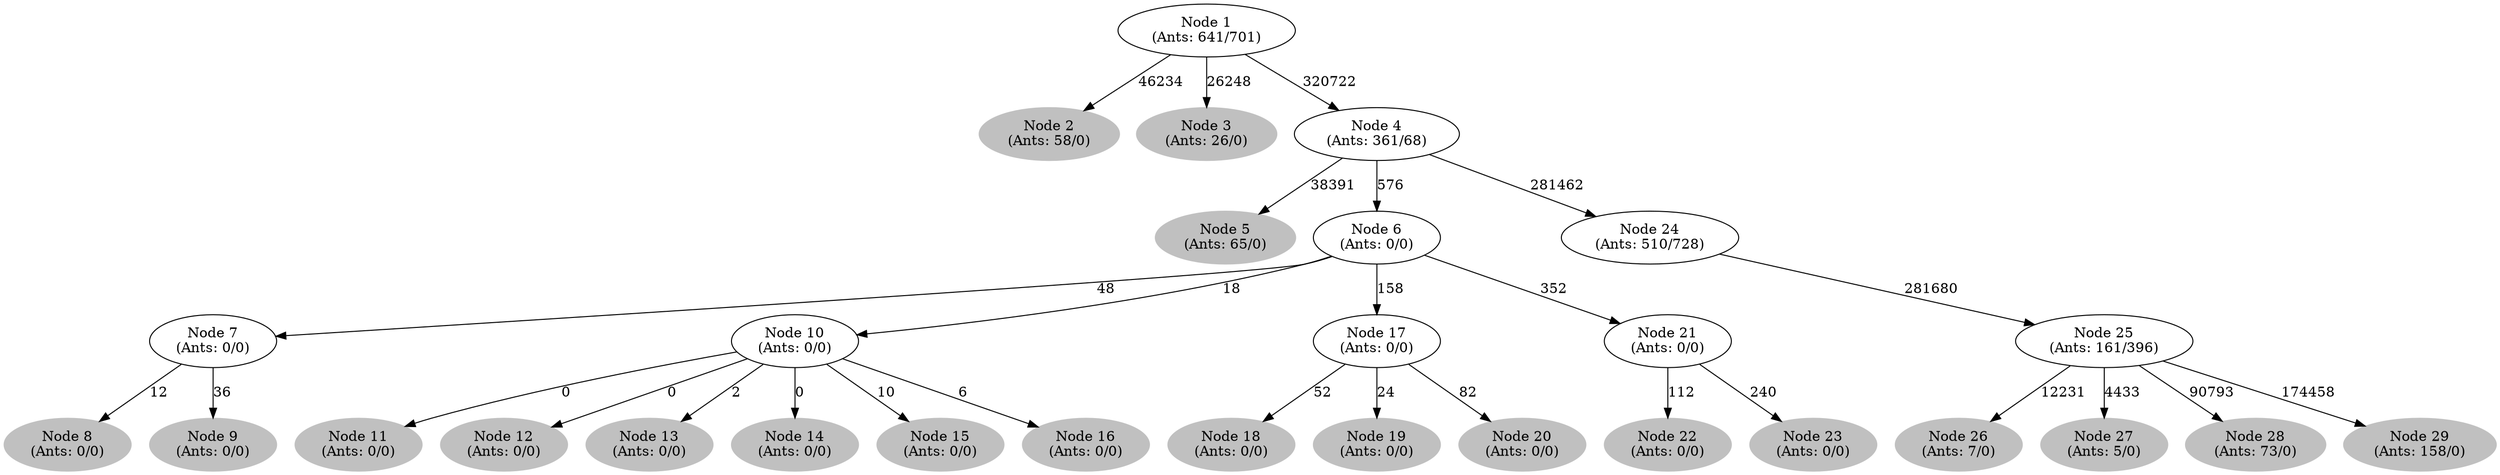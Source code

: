 digraph G {
	
	 "Node 2\n(Ants: 58/0)" [style=filled,color="gray"];
	"Node 1\n(Ants: 641/701)" -> "Node 2\n(Ants: 58/0)" [label=46234];
	 "Node 3\n(Ants: 26/0)" [style=filled,color="gray"];
	"Node 1\n(Ants: 641/701)" -> "Node 3\n(Ants: 26/0)" [label=26248];
	 "Node 1\n(Ants: 641/701)" -> "Node 4\n(Ants: 361/68)" [label=320722];
	 "Node 5\n(Ants: 65/0)" [style=filled,color="gray"];
	"Node 4\n(Ants: 361/68)" -> "Node 5\n(Ants: 65/0)" [label=38391];
	 "Node 4\n(Ants: 361/68)" -> "Node 6\n(Ants: 0/0)" [label=576];
	 "Node 6\n(Ants: 0/0)" -> "Node 7\n(Ants: 0/0)" [label=48];
	 "Node 8\n(Ants: 0/0)" [style=filled,color="gray"];
	"Node 7\n(Ants: 0/0)" -> "Node 8\n(Ants: 0/0)" [label=12];
	 "Node 9\n(Ants: 0/0)" [style=filled,color="gray"];
	"Node 7\n(Ants: 0/0)" -> "Node 9\n(Ants: 0/0)" [label=36];
	 "Node 6\n(Ants: 0/0)" -> "Node 10\n(Ants: 0/0)" [label=18];
	 "Node 11\n(Ants: 0/0)" [style=filled,color="gray"];
	"Node 10\n(Ants: 0/0)" -> "Node 11\n(Ants: 0/0)" [label=0];
	 "Node 12\n(Ants: 0/0)" [style=filled,color="gray"];
	"Node 10\n(Ants: 0/0)" -> "Node 12\n(Ants: 0/0)" [label=0];
	 "Node 13\n(Ants: 0/0)" [style=filled,color="gray"];
	"Node 10\n(Ants: 0/0)" -> "Node 13\n(Ants: 0/0)" [label=2];
	 "Node 14\n(Ants: 0/0)" [style=filled,color="gray"];
	"Node 10\n(Ants: 0/0)" -> "Node 14\n(Ants: 0/0)" [label=0];
	 "Node 15\n(Ants: 0/0)" [style=filled,color="gray"];
	"Node 10\n(Ants: 0/0)" -> "Node 15\n(Ants: 0/0)" [label=10];
	 "Node 16\n(Ants: 0/0)" [style=filled,color="gray"];
	"Node 10\n(Ants: 0/0)" -> "Node 16\n(Ants: 0/0)" [label=6];
	 "Node 6\n(Ants: 0/0)" -> "Node 17\n(Ants: 0/0)" [label=158];
	 "Node 18\n(Ants: 0/0)" [style=filled,color="gray"];
	"Node 17\n(Ants: 0/0)" -> "Node 18\n(Ants: 0/0)" [label=52];
	 "Node 19\n(Ants: 0/0)" [style=filled,color="gray"];
	"Node 17\n(Ants: 0/0)" -> "Node 19\n(Ants: 0/0)" [label=24];
	 "Node 20\n(Ants: 0/0)" [style=filled,color="gray"];
	"Node 17\n(Ants: 0/0)" -> "Node 20\n(Ants: 0/0)" [label=82];
	 "Node 6\n(Ants: 0/0)" -> "Node 21\n(Ants: 0/0)" [label=352];
	 "Node 22\n(Ants: 0/0)" [style=filled,color="gray"];
	"Node 21\n(Ants: 0/0)" -> "Node 22\n(Ants: 0/0)" [label=112];
	 "Node 23\n(Ants: 0/0)" [style=filled,color="gray"];
	"Node 21\n(Ants: 0/0)" -> "Node 23\n(Ants: 0/0)" [label=240];
	 "Node 4\n(Ants: 361/68)" -> "Node 24\n(Ants: 510/728)" [label=281462];
	 "Node 24\n(Ants: 510/728)" -> "Node 25\n(Ants: 161/396)" [label=281680];
	 "Node 26\n(Ants: 7/0)" [style=filled,color="gray"];
	"Node 25\n(Ants: 161/396)" -> "Node 26\n(Ants: 7/0)" [label=12231];
	 "Node 27\n(Ants: 5/0)" [style=filled,color="gray"];
	"Node 25\n(Ants: 161/396)" -> "Node 27\n(Ants: 5/0)" [label=4433];
	 "Node 28\n(Ants: 73/0)" [style=filled,color="gray"];
	"Node 25\n(Ants: 161/396)" -> "Node 28\n(Ants: 73/0)" [label=90793];
	 "Node 29\n(Ants: 158/0)" [style=filled,color="gray"];
	"Node 25\n(Ants: 161/396)" -> "Node 29\n(Ants: 158/0)" [label=174458];
	 
}
